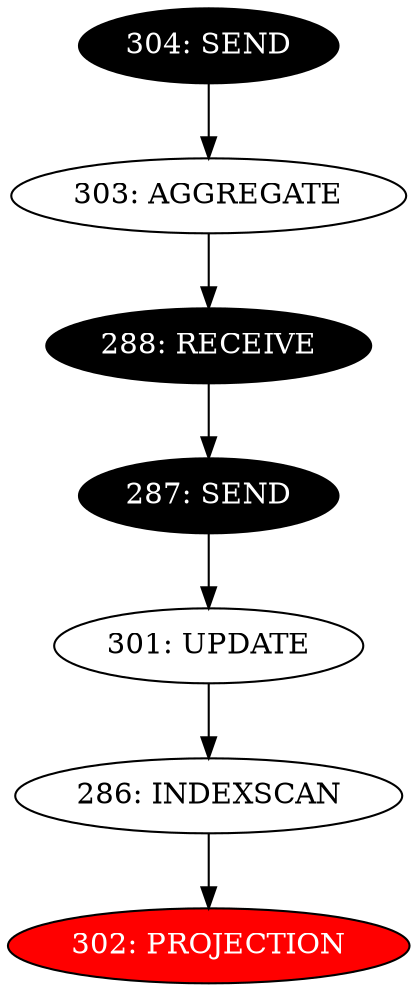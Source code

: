 digraph name {
286 [label="286: INDEXSCAN" ];
286 -> 302;
302 [label="302: PROJECTION" fontcolor="white" style="filled" fillcolor="red"];
301 [label="301: UPDATE" ];
301 -> 286;
287 [label="287: SEND" fontcolor="white" style="filled" fillcolor="black"];
287 -> 301;
288 [label="288: RECEIVE" fontcolor="white" style="filled" fillcolor="black"];
288 -> 287;
303 [label="303: AGGREGATE" ];
303 -> 288;
304 [label="304: SEND" fontcolor="white" style="filled" fillcolor="black"];
304 -> 303;

}

